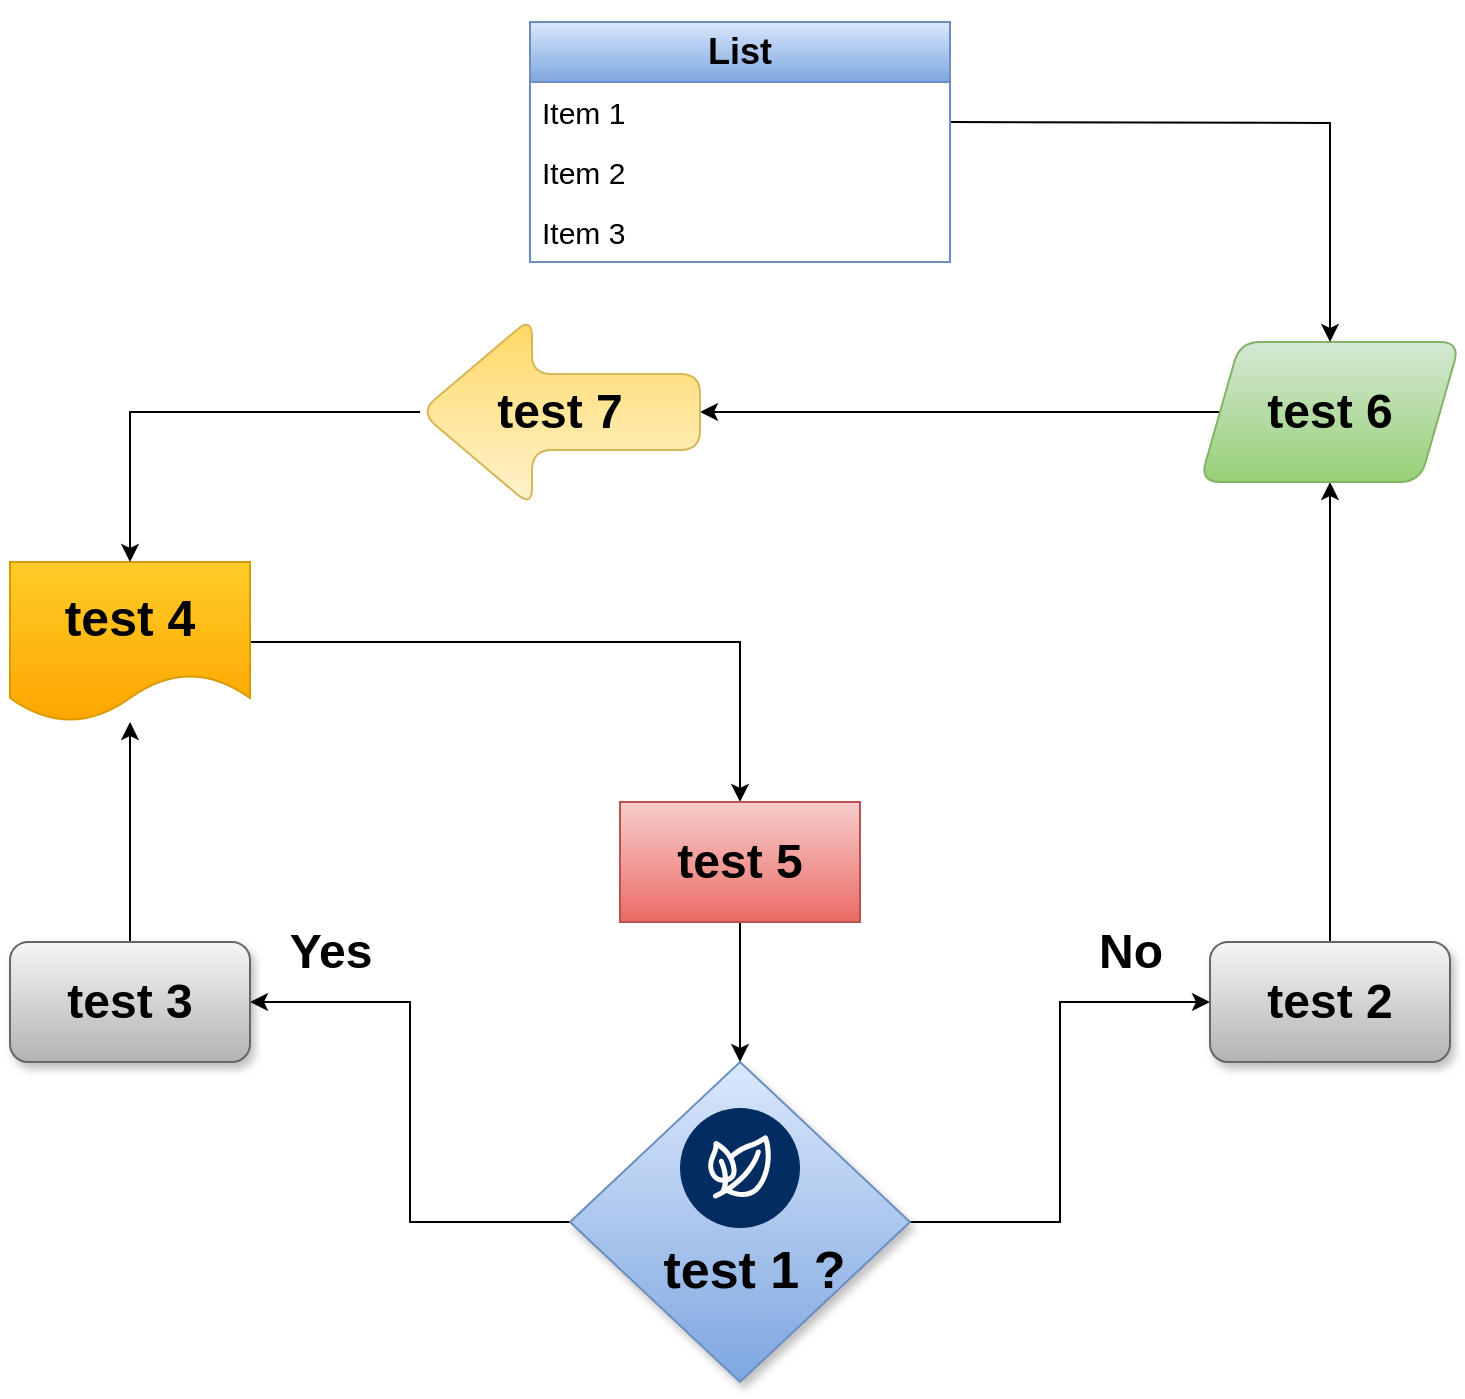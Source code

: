 <mxfile version="24.7.16">
  <diagram name="Page-1" id="1PLIL5Y-MFdU3Cct5RWt">
    <mxGraphModel dx="1134" dy="671" grid="1" gridSize="10" guides="1" tooltips="1" connect="1" arrows="1" fold="1" page="1" pageScale="1" pageWidth="850" pageHeight="1100" background="none" math="0" shadow="0">
      <root>
        <mxCell id="0" />
        <mxCell id="1" parent="0" />
        <mxCell id="vlEwGTKbGPIHOf4OsBO5-5" value="" style="edgeStyle=orthogonalEdgeStyle;rounded=0;orthogonalLoop=1;jettySize=auto;html=1;labelBackgroundColor=none;fontColor=default;" edge="1" parent="1">
          <mxGeometry relative="1" as="geometry">
            <mxPoint x="660" y="340" as="sourcePoint" />
            <mxPoint x="660" y="340" as="targetPoint" />
          </mxGeometry>
        </mxCell>
        <mxCell id="vlEwGTKbGPIHOf4OsBO5-23" value="" style="edgeStyle=orthogonalEdgeStyle;rounded=0;orthogonalLoop=1;jettySize=auto;html=1;labelBackgroundColor=none;fontColor=default;" edge="1" parent="1" source="vlEwGTKbGPIHOf4OsBO5-21" target="vlEwGTKbGPIHOf4OsBO5-22">
          <mxGeometry relative="1" as="geometry" />
        </mxCell>
        <mxCell id="vlEwGTKbGPIHOf4OsBO5-25" value="" style="edgeStyle=orthogonalEdgeStyle;rounded=0;orthogonalLoop=1;jettySize=auto;html=1;labelBackgroundColor=none;fontColor=default;" edge="1" parent="1" source="vlEwGTKbGPIHOf4OsBO5-21" target="vlEwGTKbGPIHOf4OsBO5-24">
          <mxGeometry relative="1" as="geometry" />
        </mxCell>
        <mxCell id="vlEwGTKbGPIHOf4OsBO5-21" value="&lt;h1 style=&quot;&quot;&gt;&lt;font face=&quot;Helvetica&quot; style=&quot;font-size: 26px;&quot;&gt;&lt;br&gt;&lt;/font&gt;&lt;/h1&gt;&lt;h1 style=&quot;&quot;&gt;&lt;font face=&quot;Helvetica&quot; style=&quot;font-size: 26px;&quot;&gt;&amp;nbsp; test 1 ?&lt;/font&gt;&lt;/h1&gt;" style="rhombus;whiteSpace=wrap;html=1;labelBackgroundColor=none;fillColor=#dae8fc;strokeColor=#6c8ebf;gradientColor=#7ea6e0;shadow=1;" vertex="1" parent="1">
          <mxGeometry x="360" y="840" width="170" height="160" as="geometry" />
        </mxCell>
        <mxCell id="vlEwGTKbGPIHOf4OsBO5-37" value="" style="edgeStyle=orthogonalEdgeStyle;rounded=0;orthogonalLoop=1;jettySize=auto;html=1;" edge="1" parent="1" source="vlEwGTKbGPIHOf4OsBO5-22" target="vlEwGTKbGPIHOf4OsBO5-36">
          <mxGeometry relative="1" as="geometry" />
        </mxCell>
        <mxCell id="vlEwGTKbGPIHOf4OsBO5-22" value="&lt;h1&gt;test 2&lt;/h1&gt;" style="rounded=1;whiteSpace=wrap;html=1;labelBackgroundColor=none;fillColor=#f5f5f5;gradientColor=#b3b3b3;strokeColor=#666666;shadow=1;" vertex="1" parent="1">
          <mxGeometry x="680" y="780" width="120" height="60" as="geometry" />
        </mxCell>
        <mxCell id="vlEwGTKbGPIHOf4OsBO5-30" value="" style="edgeStyle=orthogonalEdgeStyle;rounded=0;orthogonalLoop=1;jettySize=auto;html=1;" edge="1" parent="1" source="vlEwGTKbGPIHOf4OsBO5-24" target="vlEwGTKbGPIHOf4OsBO5-29">
          <mxGeometry relative="1" as="geometry" />
        </mxCell>
        <mxCell id="vlEwGTKbGPIHOf4OsBO5-24" value="&lt;h1&gt;test 3&lt;/h1&gt;" style="rounded=1;whiteSpace=wrap;html=1;labelBackgroundColor=none;fillColor=#f5f5f5;gradientColor=#b3b3b3;strokeColor=#666666;shadow=1;" vertex="1" parent="1">
          <mxGeometry x="80" y="780" width="120" height="60" as="geometry" />
        </mxCell>
        <mxCell id="vlEwGTKbGPIHOf4OsBO5-27" value="&lt;h1&gt;Yes&lt;/h1&gt;" style="text;html=1;align=center;verticalAlign=middle;resizable=0;points=[];autosize=1;strokeColor=none;fillColor=none;" vertex="1" parent="1">
          <mxGeometry x="210" y="750" width="60" height="70" as="geometry" />
        </mxCell>
        <mxCell id="vlEwGTKbGPIHOf4OsBO5-28" value="&lt;h1&gt;No&lt;/h1&gt;" style="text;html=1;align=center;verticalAlign=middle;resizable=0;points=[];autosize=1;strokeColor=none;fillColor=none;" vertex="1" parent="1">
          <mxGeometry x="610" y="750" width="60" height="70" as="geometry" />
        </mxCell>
        <mxCell id="vlEwGTKbGPIHOf4OsBO5-31" style="edgeStyle=orthogonalEdgeStyle;rounded=0;orthogonalLoop=1;jettySize=auto;html=1;" edge="1" parent="1" source="vlEwGTKbGPIHOf4OsBO5-29" target="vlEwGTKbGPIHOf4OsBO5-32">
          <mxGeometry relative="1" as="geometry">
            <mxPoint x="290" y="630" as="targetPoint" />
          </mxGeometry>
        </mxCell>
        <mxCell id="vlEwGTKbGPIHOf4OsBO5-29" value="&lt;h1&gt;&lt;font style=&quot;font-size: 25px;&quot;&gt;test 4&lt;/font&gt;&lt;/h1&gt;" style="shape=document;whiteSpace=wrap;html=1;boundedLbl=1;rounded=1;labelBackgroundColor=none;fillColor=#ffcd28;gradientColor=#ffa500;strokeColor=#d79b00;" vertex="1" parent="1">
          <mxGeometry x="80" y="590" width="120" height="80" as="geometry" />
        </mxCell>
        <mxCell id="vlEwGTKbGPIHOf4OsBO5-34" value="" style="edgeStyle=orthogonalEdgeStyle;rounded=0;orthogonalLoop=1;jettySize=auto;html=1;" edge="1" parent="1" source="vlEwGTKbGPIHOf4OsBO5-32" target="vlEwGTKbGPIHOf4OsBO5-21">
          <mxGeometry relative="1" as="geometry" />
        </mxCell>
        <mxCell id="vlEwGTKbGPIHOf4OsBO5-32" value="&lt;h1&gt;test 5&lt;/h1&gt;" style="rounded=0;whiteSpace=wrap;html=1;fillColor=#f8cecc;gradientColor=#ea6b66;strokeColor=#b85450;" vertex="1" parent="1">
          <mxGeometry x="385" y="710" width="120" height="60" as="geometry" />
        </mxCell>
        <mxCell id="vlEwGTKbGPIHOf4OsBO5-39" value="" style="edgeStyle=orthogonalEdgeStyle;rounded=0;orthogonalLoop=1;jettySize=auto;html=1;" edge="1" parent="1" source="vlEwGTKbGPIHOf4OsBO5-36" target="vlEwGTKbGPIHOf4OsBO5-38">
          <mxGeometry relative="1" as="geometry" />
        </mxCell>
        <mxCell id="vlEwGTKbGPIHOf4OsBO5-36" value="&lt;h1&gt;test 6&lt;/h1&gt;" style="shape=parallelogram;perimeter=parallelogramPerimeter;whiteSpace=wrap;html=1;fixedSize=1;rounded=1;labelBackgroundColor=none;fillColor=#d5e8d4;gradientColor=#97d077;strokeColor=#82b366;" vertex="1" parent="1">
          <mxGeometry x="675" y="480" width="130" height="70" as="geometry" />
        </mxCell>
        <mxCell id="vlEwGTKbGPIHOf4OsBO5-40" style="edgeStyle=orthogonalEdgeStyle;rounded=0;orthogonalLoop=1;jettySize=auto;html=1;entryX=0.5;entryY=0;entryDx=0;entryDy=0;" edge="1" parent="1" source="vlEwGTKbGPIHOf4OsBO5-38" target="vlEwGTKbGPIHOf4OsBO5-29">
          <mxGeometry relative="1" as="geometry">
            <mxPoint x="230" y="515" as="targetPoint" />
          </mxGeometry>
        </mxCell>
        <mxCell id="vlEwGTKbGPIHOf4OsBO5-38" value="&lt;h1&gt;test 7&lt;/h1&gt;" style="shape=singleArrow;whiteSpace=wrap;html=1;arrowWidth=0.4;arrowSize=0.4;rounded=1;labelBackgroundColor=none;direction=west;fillColor=#fff2cc;gradientColor=#ffd966;strokeColor=#d6b656;" vertex="1" parent="1">
          <mxGeometry x="285" y="467.5" width="140" height="95" as="geometry" />
        </mxCell>
        <mxCell id="vlEwGTKbGPIHOf4OsBO5-50" style="edgeStyle=orthogonalEdgeStyle;rounded=0;orthogonalLoop=1;jettySize=auto;html=1;entryX=0.5;entryY=0;entryDx=0;entryDy=0;" edge="1" parent="1" target="vlEwGTKbGPIHOf4OsBO5-36">
          <mxGeometry relative="1" as="geometry">
            <mxPoint x="550" y="370.0" as="sourcePoint" />
          </mxGeometry>
        </mxCell>
        <mxCell id="vlEwGTKbGPIHOf4OsBO5-52" value="&lt;h2&gt;List&lt;/h2&gt;" style="swimlane;fontStyle=0;childLayout=stackLayout;horizontal=1;startSize=30;horizontalStack=0;resizeParent=1;resizeParentMax=0;resizeLast=0;collapsible=1;marginBottom=0;whiteSpace=wrap;html=1;fillColor=#dae8fc;gradientColor=#7ea6e0;strokeColor=#6c8ebf;" vertex="1" parent="1">
          <mxGeometry x="340" y="320" width="210" height="120" as="geometry" />
        </mxCell>
        <mxCell id="vlEwGTKbGPIHOf4OsBO5-53" value="&lt;font style=&quot;font-size: 15px;&quot;&gt;Item 1&lt;/font&gt;" style="text;strokeColor=none;fillColor=none;align=left;verticalAlign=middle;spacingLeft=4;spacingRight=4;overflow=hidden;points=[[0,0.5],[1,0.5]];portConstraint=eastwest;rotatable=0;whiteSpace=wrap;html=1;" vertex="1" parent="vlEwGTKbGPIHOf4OsBO5-52">
          <mxGeometry y="30" width="210" height="30" as="geometry" />
        </mxCell>
        <mxCell id="vlEwGTKbGPIHOf4OsBO5-54" value="&lt;font style=&quot;font-size: 15px;&quot;&gt;Item 2&lt;/font&gt;" style="text;strokeColor=none;fillColor=none;align=left;verticalAlign=middle;spacingLeft=4;spacingRight=4;overflow=hidden;points=[[0,0.5],[1,0.5]];portConstraint=eastwest;rotatable=0;whiteSpace=wrap;html=1;" vertex="1" parent="vlEwGTKbGPIHOf4OsBO5-52">
          <mxGeometry y="60" width="210" height="30" as="geometry" />
        </mxCell>
        <mxCell id="vlEwGTKbGPIHOf4OsBO5-55" value="&lt;font style=&quot;font-size: 15px;&quot;&gt;Item 3&lt;/font&gt;" style="text;strokeColor=none;fillColor=none;align=left;verticalAlign=middle;spacingLeft=4;spacingRight=4;overflow=hidden;points=[[0,0.5],[1,0.5]];portConstraint=eastwest;rotatable=0;whiteSpace=wrap;html=1;" vertex="1" parent="vlEwGTKbGPIHOf4OsBO5-52">
          <mxGeometry y="90" width="210" height="30" as="geometry" />
        </mxCell>
        <mxCell id="vlEwGTKbGPIHOf4OsBO5-56" value="" style="verticalLabelPosition=bottom;aspect=fixed;html=1;shape=mxgraph.salesforce.sustainability2;" vertex="1" parent="1">
          <mxGeometry x="415" y="863" width="60" height="60" as="geometry" />
        </mxCell>
      </root>
    </mxGraphModel>
  </diagram>
</mxfile>
